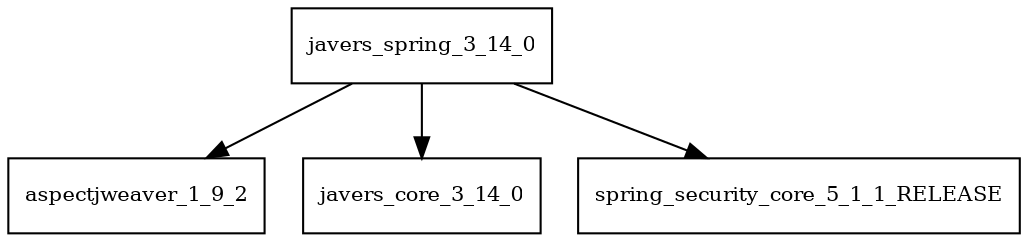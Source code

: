 digraph javers_spring_3_14_0_dependencies {
  node [shape = box, fontsize=10.0];
  javers_spring_3_14_0 -> aspectjweaver_1_9_2;
  javers_spring_3_14_0 -> javers_core_3_14_0;
  javers_spring_3_14_0 -> spring_security_core_5_1_1_RELEASE;
}
